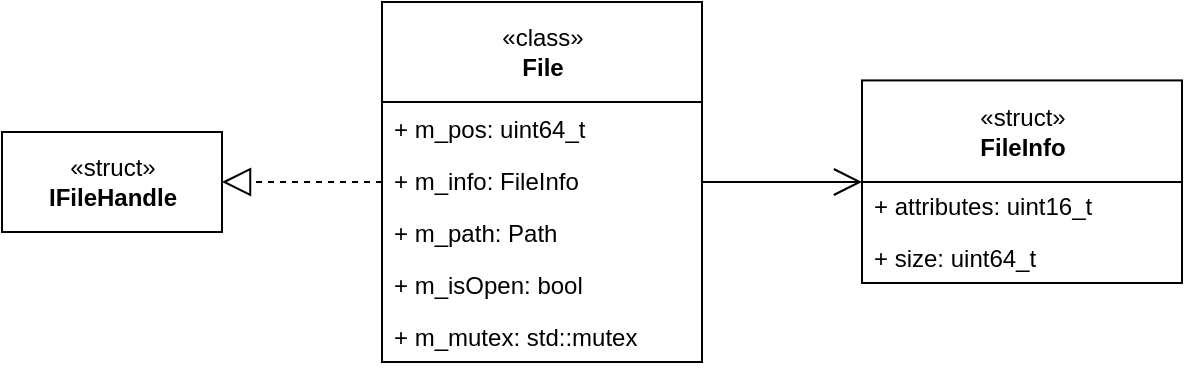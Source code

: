 <mxfile version="12.3.8" type="device" pages="1"><diagram id="CoMDCaLyqFtjwXigeRTY" name="Page-1"><mxGraphModel dx="1020" dy="615" grid="1" gridSize="10" guides="1" tooltips="1" connect="1" arrows="1" fold="1" page="1" pageScale="1" pageWidth="827" pageHeight="1169" math="0" shadow="0"><root><mxCell id="0"/><mxCell id="1" parent="0"/><mxCell id="XK1IZLYxnLB-GGIcjNzn-1" value="«struct»&lt;br&gt;&lt;b&gt;IFileHandle&lt;/b&gt;" style="html=1;" vertex="1" parent="1"><mxGeometry x="180" y="175" width="110" height="50" as="geometry"/></mxCell><mxCell id="XK1IZLYxnLB-GGIcjNzn-2" value="Classname" style="swimlane;fontStyle=1;align=center;verticalAlign=top;childLayout=stackLayout;horizontal=1;startSize=50;horizontalStack=0;resizeParent=1;resizeParentMax=0;resizeLast=0;collapsible=1;marginBottom=0;" vertex="1" parent="1"><mxGeometry x="370" y="110" width="160" height="180" as="geometry"><mxRectangle x="370" y="110" width="100" height="50" as="alternateBounds"/></mxGeometry></mxCell><mxCell id="XK1IZLYxnLB-GGIcjNzn-3" value="+ m_pos: uint64_t" style="text;strokeColor=none;fillColor=none;align=left;verticalAlign=top;spacingLeft=4;spacingRight=4;overflow=hidden;rotatable=0;points=[[0,0.5],[1,0.5]];portConstraint=eastwest;" vertex="1" parent="XK1IZLYxnLB-GGIcjNzn-2"><mxGeometry y="50" width="160" height="26" as="geometry"/></mxCell><mxCell id="XK1IZLYxnLB-GGIcjNzn-7" value="+ m_info: FileInfo" style="text;strokeColor=none;fillColor=none;align=left;verticalAlign=top;spacingLeft=4;spacingRight=4;overflow=hidden;rotatable=0;points=[[0,0.5],[1,0.5]];portConstraint=eastwest;" vertex="1" parent="XK1IZLYxnLB-GGIcjNzn-2"><mxGeometry y="76" width="160" height="26" as="geometry"/></mxCell><mxCell id="XK1IZLYxnLB-GGIcjNzn-8" value="+ m_path: Path" style="text;strokeColor=none;fillColor=none;align=left;verticalAlign=top;spacingLeft=4;spacingRight=4;overflow=hidden;rotatable=0;points=[[0,0.5],[1,0.5]];portConstraint=eastwest;" vertex="1" parent="XK1IZLYxnLB-GGIcjNzn-2"><mxGeometry y="102" width="160" height="26" as="geometry"/></mxCell><mxCell id="XK1IZLYxnLB-GGIcjNzn-9" value="+ m_isOpen: bool" style="text;strokeColor=none;fillColor=none;align=left;verticalAlign=top;spacingLeft=4;spacingRight=4;overflow=hidden;rotatable=0;points=[[0,0.5],[1,0.5]];portConstraint=eastwest;" vertex="1" parent="XK1IZLYxnLB-GGIcjNzn-2"><mxGeometry y="128" width="160" height="26" as="geometry"/></mxCell><mxCell id="XK1IZLYxnLB-GGIcjNzn-19" value="+ m_mutex: std::mutex" style="text;strokeColor=none;fillColor=none;align=left;verticalAlign=top;spacingLeft=4;spacingRight=4;overflow=hidden;rotatable=0;points=[[0,0.5],[1,0.5]];portConstraint=eastwest;" vertex="1" parent="XK1IZLYxnLB-GGIcjNzn-2"><mxGeometry y="154" width="160" height="26" as="geometry"/></mxCell><mxCell id="XK1IZLYxnLB-GGIcjNzn-6" value="«class»&lt;br&gt;&lt;b&gt;File&lt;/b&gt;" style="html=1;" vertex="1" parent="1"><mxGeometry x="370" y="110" width="160" height="50" as="geometry"/></mxCell><mxCell id="XK1IZLYxnLB-GGIcjNzn-11" value="Classname" style="swimlane;fontStyle=1;align=center;verticalAlign=top;childLayout=stackLayout;horizontal=1;startSize=49;horizontalStack=0;resizeParent=1;resizeParentMax=0;resizeLast=0;collapsible=1;marginBottom=0;" vertex="1" parent="1"><mxGeometry x="610" y="149.5" width="160" height="101" as="geometry"><mxRectangle x="610" y="155" width="100" height="50" as="alternateBounds"/></mxGeometry></mxCell><mxCell id="XK1IZLYxnLB-GGIcjNzn-12" value="+ attributes: uint16_t" style="text;strokeColor=none;fillColor=none;align=left;verticalAlign=top;spacingLeft=4;spacingRight=4;overflow=hidden;rotatable=0;points=[[0,0.5],[1,0.5]];portConstraint=eastwest;" vertex="1" parent="XK1IZLYxnLB-GGIcjNzn-11"><mxGeometry y="49" width="160" height="26" as="geometry"/></mxCell><mxCell id="XK1IZLYxnLB-GGIcjNzn-13" value="+ size: uint64_t" style="text;strokeColor=none;fillColor=none;align=left;verticalAlign=top;spacingLeft=4;spacingRight=4;overflow=hidden;rotatable=0;points=[[0,0.5],[1,0.5]];portConstraint=eastwest;" vertex="1" parent="XK1IZLYxnLB-GGIcjNzn-11"><mxGeometry y="75" width="160" height="26" as="geometry"/></mxCell><mxCell id="XK1IZLYxnLB-GGIcjNzn-16" value="«struct»&lt;br&gt;&lt;b&gt;FileInfo&lt;/b&gt;" style="html=1;" vertex="1" parent="1"><mxGeometry x="610" y="149.212" width="160" height="50.787" as="geometry"/></mxCell><mxCell id="XK1IZLYxnLB-GGIcjNzn-17" value="" style="endArrow=block;dashed=1;endFill=0;endSize=12;html=1;entryX=1;entryY=0.5;entryDx=0;entryDy=0;exitX=0;exitY=0.5;exitDx=0;exitDy=0;" edge="1" parent="1" source="XK1IZLYxnLB-GGIcjNzn-2" target="XK1IZLYxnLB-GGIcjNzn-1"><mxGeometry width="160" relative="1" as="geometry"><mxPoint x="320" y="170" as="sourcePoint"/><mxPoint x="330" y="470" as="targetPoint"/></mxGeometry></mxCell><mxCell id="XK1IZLYxnLB-GGIcjNzn-18" value="" style="endArrow=open;endFill=1;endSize=12;html=1;exitX=1;exitY=0.5;exitDx=0;exitDy=0;entryX=0;entryY=0.5;entryDx=0;entryDy=0;" edge="1" parent="1" source="XK1IZLYxnLB-GGIcjNzn-2" target="XK1IZLYxnLB-GGIcjNzn-11"><mxGeometry width="160" relative="1" as="geometry"><mxPoint x="180" y="470" as="sourcePoint"/><mxPoint x="340" y="470" as="targetPoint"/></mxGeometry></mxCell></root></mxGraphModel></diagram></mxfile>